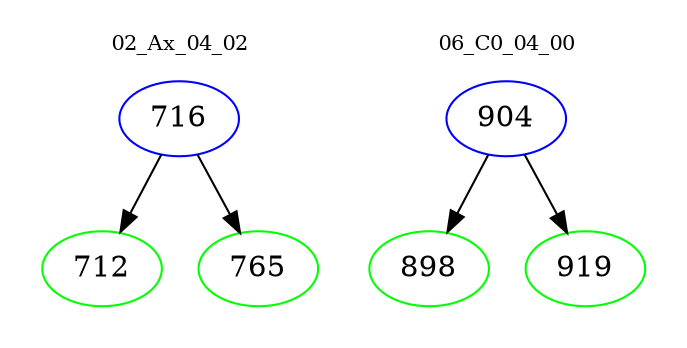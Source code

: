 digraph{
subgraph cluster_0 {
color = white
label = "02_Ax_04_02";
fontsize=10;
T0_716 [label="716", color="blue"]
T0_716 -> T0_712 [color="black"]
T0_712 [label="712", color="green"]
T0_716 -> T0_765 [color="black"]
T0_765 [label="765", color="green"]
}
subgraph cluster_1 {
color = white
label = "06_C0_04_00";
fontsize=10;
T1_904 [label="904", color="blue"]
T1_904 -> T1_898 [color="black"]
T1_898 [label="898", color="green"]
T1_904 -> T1_919 [color="black"]
T1_919 [label="919", color="green"]
}
}
